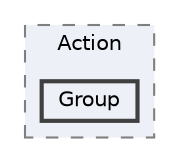 digraph "002_UI/Script/View/Action/Group"
{
 // LATEX_PDF_SIZE
  bgcolor="transparent";
  edge [fontname=Helvetica,fontsize=10,labelfontname=Helvetica,labelfontsize=10];
  node [fontname=Helvetica,fontsize=10,shape=box,height=0.2,width=0.4];
  compound=true
  subgraph clusterdir_ad2cf0ffbd1ea124dec87c1745d0531c {
    graph [ bgcolor="#edf0f7", pencolor="grey50", label="Action", fontname=Helvetica,fontsize=10 style="filled,dashed", URL="dir_ad2cf0ffbd1ea124dec87c1745d0531c.html",tooltip=""]
  dir_4bc469a734ebbc62863c9e3cfdd687bb [label="Group", fillcolor="#edf0f7", color="grey25", style="filled,bold", URL="dir_4bc469a734ebbc62863c9e3cfdd687bb.html",tooltip=""];
  }
}
